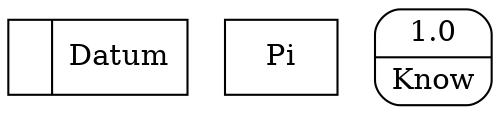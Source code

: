 digraph dfd2{ 
node[shape=record]
200 [label="<f0>  |<f1> Datum " ];
201 [label="Pi" shape=box];
202 [label="{<f0> 1.0|<f1> Know }" shape=Mrecord];
}